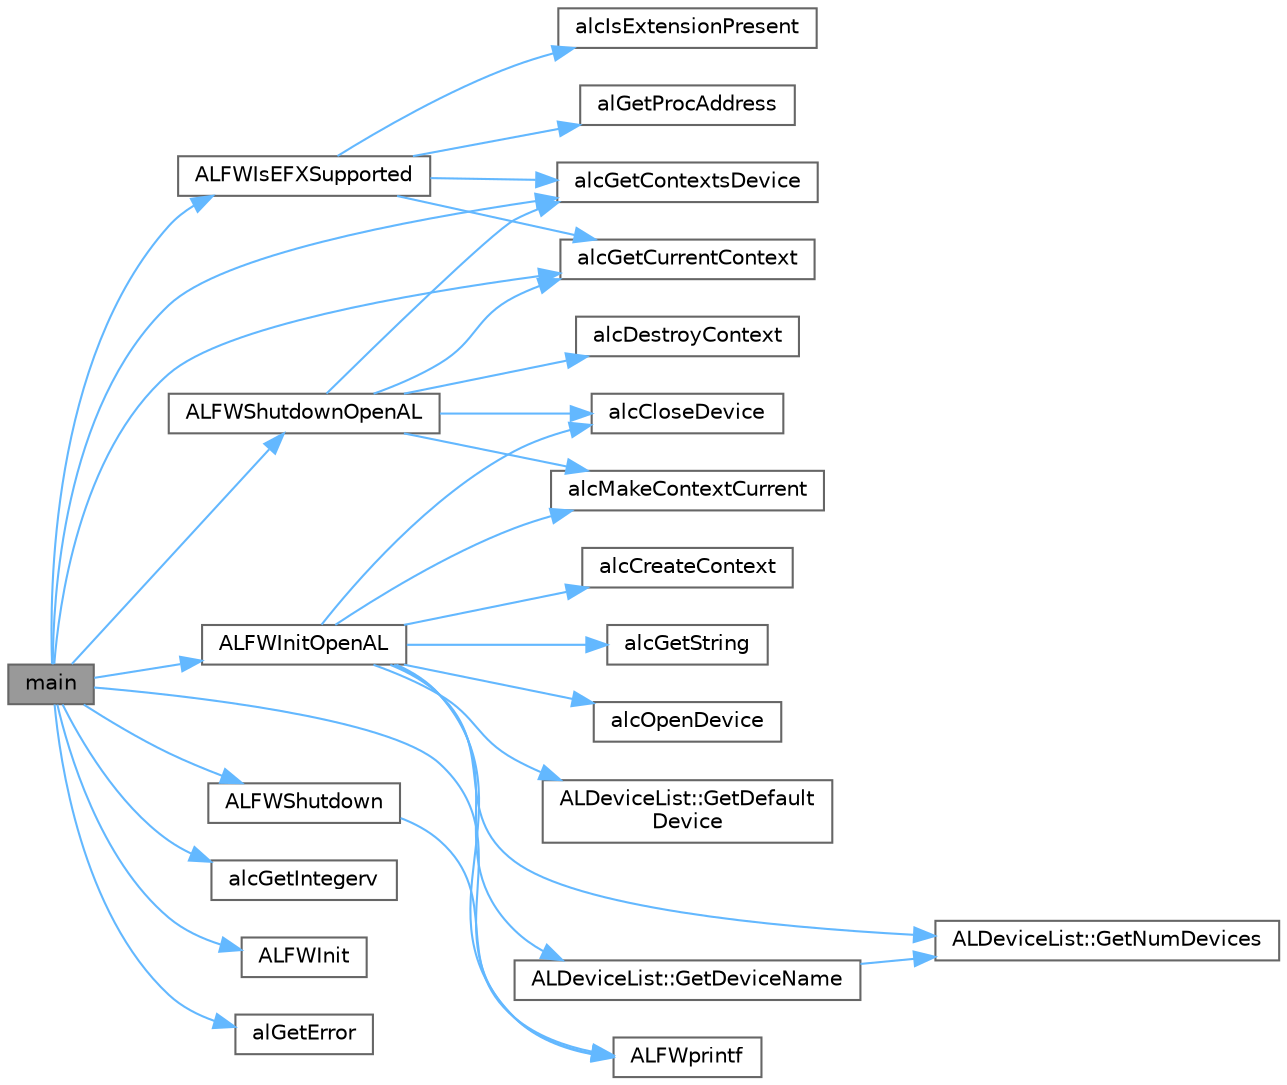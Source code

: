 digraph "main"
{
 // LATEX_PDF_SIZE
  bgcolor="transparent";
  edge [fontname=Helvetica,fontsize=10,labelfontname=Helvetica,labelfontsize=10];
  node [fontname=Helvetica,fontsize=10,shape=box,height=0.2,width=0.4];
  rankdir="LR";
  Node1 [id="Node000001",label="main",height=0.2,width=0.4,color="gray40", fillcolor="grey60", style="filled", fontcolor="black",tooltip=" "];
  Node1 -> Node2 [id="edge1_Node000001_Node000002",color="steelblue1",style="solid",tooltip=" "];
  Node2 [id="Node000002",label="alcGetContextsDevice",height=0.2,width=0.4,color="grey40", fillcolor="white", style="filled",URL="$alc_8h.html#adca79de71013609eecd674d7fbd191a3",tooltip=" "];
  Node1 -> Node3 [id="edge2_Node000001_Node000003",color="steelblue1",style="solid",tooltip=" "];
  Node3 [id="Node000003",label="alcGetCurrentContext",height=0.2,width=0.4,color="grey40", fillcolor="white", style="filled",URL="$alc_8h.html#afc2d275d8bc1c443d73dd074612aafce",tooltip=" "];
  Node1 -> Node4 [id="edge3_Node000001_Node000004",color="steelblue1",style="solid",tooltip=" "];
  Node4 [id="Node000004",label="alcGetIntegerv",height=0.2,width=0.4,color="grey40", fillcolor="white", style="filled",URL="$alc_8h.html#a822defeb83946811894cc1c39fe4a327",tooltip=" "];
  Node1 -> Node5 [id="edge4_Node000001_Node000005",color="steelblue1",style="solid",tooltip=" "];
  Node5 [id="Node000005",label="ALFWInit",height=0.2,width=0.4,color="grey40", fillcolor="white", style="filled",URL="$_framework_8cpp.html#a97a0c6c50fa54c80fec914c8b6fb3780",tooltip=" "];
  Node1 -> Node6 [id="edge5_Node000001_Node000006",color="steelblue1",style="solid",tooltip=" "];
  Node6 [id="Node000006",label="ALFWInitOpenAL",height=0.2,width=0.4,color="grey40", fillcolor="white", style="filled",URL="$_framework_8cpp.html#aa1c82f4442b1802a9441f37f152fe247",tooltip=" "];
  Node6 -> Node7 [id="edge6_Node000006_Node000007",color="steelblue1",style="solid",tooltip=" "];
  Node7 [id="Node000007",label="alcCloseDevice",height=0.2,width=0.4,color="grey40", fillcolor="white", style="filled",URL="$alc_8h.html#aa8a289916ea5f2a5db8415b8c0b877b3",tooltip=" "];
  Node6 -> Node8 [id="edge7_Node000006_Node000008",color="steelblue1",style="solid",tooltip=" "];
  Node8 [id="Node000008",label="alcCreateContext",height=0.2,width=0.4,color="grey40", fillcolor="white", style="filled",URL="$alc_8h.html#a7acf007c19f53a637f81893bce168973",tooltip=" "];
  Node6 -> Node9 [id="edge8_Node000006_Node000009",color="steelblue1",style="solid",tooltip=" "];
  Node9 [id="Node000009",label="alcGetString",height=0.2,width=0.4,color="grey40", fillcolor="white", style="filled",URL="$alc_8h.html#aafd360b94c6abec5eebb4e70f56ad96c",tooltip=" "];
  Node6 -> Node10 [id="edge9_Node000006_Node000010",color="steelblue1",style="solid",tooltip=" "];
  Node10 [id="Node000010",label="alcMakeContextCurrent",height=0.2,width=0.4,color="grey40", fillcolor="white", style="filled",URL="$alc_8h.html#a8ece422dd6634d2388190beb9693f86d",tooltip=" "];
  Node6 -> Node11 [id="edge10_Node000006_Node000011",color="steelblue1",style="solid",tooltip=" "];
  Node11 [id="Node000011",label="alcOpenDevice",height=0.2,width=0.4,color="grey40", fillcolor="white", style="filled",URL="$alc_8h.html#a7352f083bedebecb4483b0f1a10f89b8",tooltip=" "];
  Node6 -> Node12 [id="edge11_Node000006_Node000012",color="steelblue1",style="solid",tooltip=" "];
  Node12 [id="Node000012",label="ALFWprintf",height=0.2,width=0.4,color="grey40", fillcolor="white", style="filled",URL="$_framework_8cpp.html#a39372bd27d8ddaf6bc7d956338faf4ab",tooltip=" "];
  Node6 -> Node13 [id="edge12_Node000006_Node000013",color="steelblue1",style="solid",tooltip=" "];
  Node13 [id="Node000013",label="ALDeviceList::GetDefault\lDevice",height=0.2,width=0.4,color="grey40", fillcolor="white", style="filled",URL="$class_a_l_device_list.html#ad5583ddf8b882b68698ebeb1f3825be1",tooltip=" "];
  Node6 -> Node14 [id="edge13_Node000006_Node000014",color="steelblue1",style="solid",tooltip=" "];
  Node14 [id="Node000014",label="ALDeviceList::GetDeviceName",height=0.2,width=0.4,color="grey40", fillcolor="white", style="filled",URL="$class_a_l_device_list.html#a31b6feb4ec5358a6b5c8389307b664b4",tooltip=" "];
  Node14 -> Node15 [id="edge14_Node000014_Node000015",color="steelblue1",style="solid",tooltip=" "];
  Node15 [id="Node000015",label="ALDeviceList::GetNumDevices",height=0.2,width=0.4,color="grey40", fillcolor="white", style="filled",URL="$class_a_l_device_list.html#a82629d37463696709d702e7b8ec8556e",tooltip=" "];
  Node6 -> Node15 [id="edge15_Node000006_Node000015",color="steelblue1",style="solid",tooltip=" "];
  Node1 -> Node16 [id="edge16_Node000001_Node000016",color="steelblue1",style="solid",tooltip=" "];
  Node16 [id="Node000016",label="ALFWIsEFXSupported",height=0.2,width=0.4,color="grey40", fillcolor="white", style="filled",URL="$_framework_8cpp.html#a88ffc4c431bb2b753f68b561ad44a4cb",tooltip=" "];
  Node16 -> Node2 [id="edge17_Node000016_Node000002",color="steelblue1",style="solid",tooltip=" "];
  Node16 -> Node3 [id="edge18_Node000016_Node000003",color="steelblue1",style="solid",tooltip=" "];
  Node16 -> Node17 [id="edge19_Node000016_Node000017",color="steelblue1",style="solid",tooltip=" "];
  Node17 [id="Node000017",label="alcIsExtensionPresent",height=0.2,width=0.4,color="grey40", fillcolor="white", style="filled",URL="$alc_8h.html#a604cec73d2f4acd2d3ba939ac40eed0c",tooltip=" "];
  Node16 -> Node18 [id="edge20_Node000016_Node000018",color="steelblue1",style="solid",tooltip=" "];
  Node18 [id="Node000018",label="alGetProcAddress",height=0.2,width=0.4,color="grey40", fillcolor="white", style="filled",URL="$al_8h.html#ab87e4cac1f6efed4496341cf87d9db60",tooltip=" "];
  Node1 -> Node12 [id="edge21_Node000001_Node000012",color="steelblue1",style="solid",tooltip=" "];
  Node1 -> Node19 [id="edge22_Node000001_Node000019",color="steelblue1",style="solid",tooltip=" "];
  Node19 [id="Node000019",label="ALFWShutdown",height=0.2,width=0.4,color="grey40", fillcolor="white", style="filled",URL="$_framework_8cpp.html#a5e1a3065a01296326b7fb06bad2fce4b",tooltip=" "];
  Node19 -> Node12 [id="edge23_Node000019_Node000012",color="steelblue1",style="solid",tooltip=" "];
  Node1 -> Node20 [id="edge24_Node000001_Node000020",color="steelblue1",style="solid",tooltip=" "];
  Node20 [id="Node000020",label="ALFWShutdownOpenAL",height=0.2,width=0.4,color="grey40", fillcolor="white", style="filled",URL="$_framework_8cpp.html#aa29db42bbc63a70a1b4db478c8f39400",tooltip=" "];
  Node20 -> Node7 [id="edge25_Node000020_Node000007",color="steelblue1",style="solid",tooltip=" "];
  Node20 -> Node21 [id="edge26_Node000020_Node000021",color="steelblue1",style="solid",tooltip=" "];
  Node21 [id="Node000021",label="alcDestroyContext",height=0.2,width=0.4,color="grey40", fillcolor="white", style="filled",URL="$alc_8h.html#a41682484927dfa1d17a8167ddc39b03c",tooltip=" "];
  Node20 -> Node2 [id="edge27_Node000020_Node000002",color="steelblue1",style="solid",tooltip=" "];
  Node20 -> Node3 [id="edge28_Node000020_Node000003",color="steelblue1",style="solid",tooltip=" "];
  Node20 -> Node10 [id="edge29_Node000020_Node000010",color="steelblue1",style="solid",tooltip=" "];
  Node1 -> Node22 [id="edge30_Node000001_Node000022",color="steelblue1",style="solid",tooltip=" "];
  Node22 [id="Node000022",label="alGetError",height=0.2,width=0.4,color="grey40", fillcolor="white", style="filled",URL="$al_8h.html#a4186472fc50616acf52fd0b41232e044",tooltip=" "];
}
